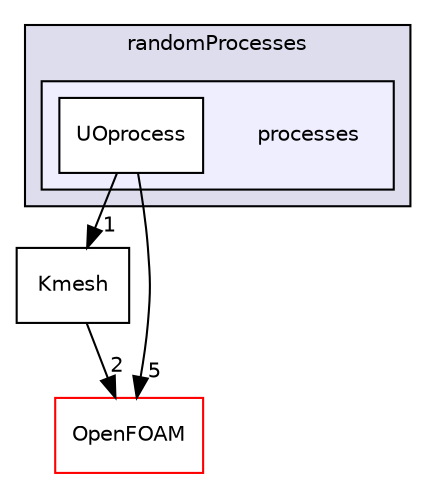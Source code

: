 digraph "src/randomProcesses/processes" {
  bgcolor=transparent;
  compound=true
  node [ fontsize="10", fontname="Helvetica"];
  edge [ labelfontsize="10", labelfontname="Helvetica"];
  subgraph clusterdir_6992af9b03f6fc22ea45caf98ff89caa {
    graph [ bgcolor="#ddddee", pencolor="black", label="randomProcesses" fontname="Helvetica", fontsize="10", URL="dir_6992af9b03f6fc22ea45caf98ff89caa.html"]
  subgraph clusterdir_b65a53f4596a6a5e77398918ac517637 {
    graph [ bgcolor="#eeeeff", pencolor="black", label="" URL="dir_b65a53f4596a6a5e77398918ac517637.html"];
    dir_b65a53f4596a6a5e77398918ac517637 [shape=plaintext label="processes"];
    dir_961e89e58e990be9b6624b4f524bf58e [shape=box label="UOprocess" color="black" fillcolor="white" style="filled" URL="dir_961e89e58e990be9b6624b4f524bf58e.html"];
  }
  }
  dir_06b4c5f3b0aa25deb28800f5c422a252 [shape=box label="Kmesh" URL="dir_06b4c5f3b0aa25deb28800f5c422a252.html"];
  dir_c5473ff19b20e6ec4dfe5c310b3778a8 [shape=box label="OpenFOAM" color="red" URL="dir_c5473ff19b20e6ec4dfe5c310b3778a8.html"];
  dir_06b4c5f3b0aa25deb28800f5c422a252->dir_c5473ff19b20e6ec4dfe5c310b3778a8 [headlabel="2", labeldistance=1.5 headhref="dir_002516_001892.html"];
  dir_961e89e58e990be9b6624b4f524bf58e->dir_06b4c5f3b0aa25deb28800f5c422a252 [headlabel="1", labeldistance=1.5 headhref="dir_002519_002516.html"];
  dir_961e89e58e990be9b6624b4f524bf58e->dir_c5473ff19b20e6ec4dfe5c310b3778a8 [headlabel="5", labeldistance=1.5 headhref="dir_002519_001892.html"];
}
